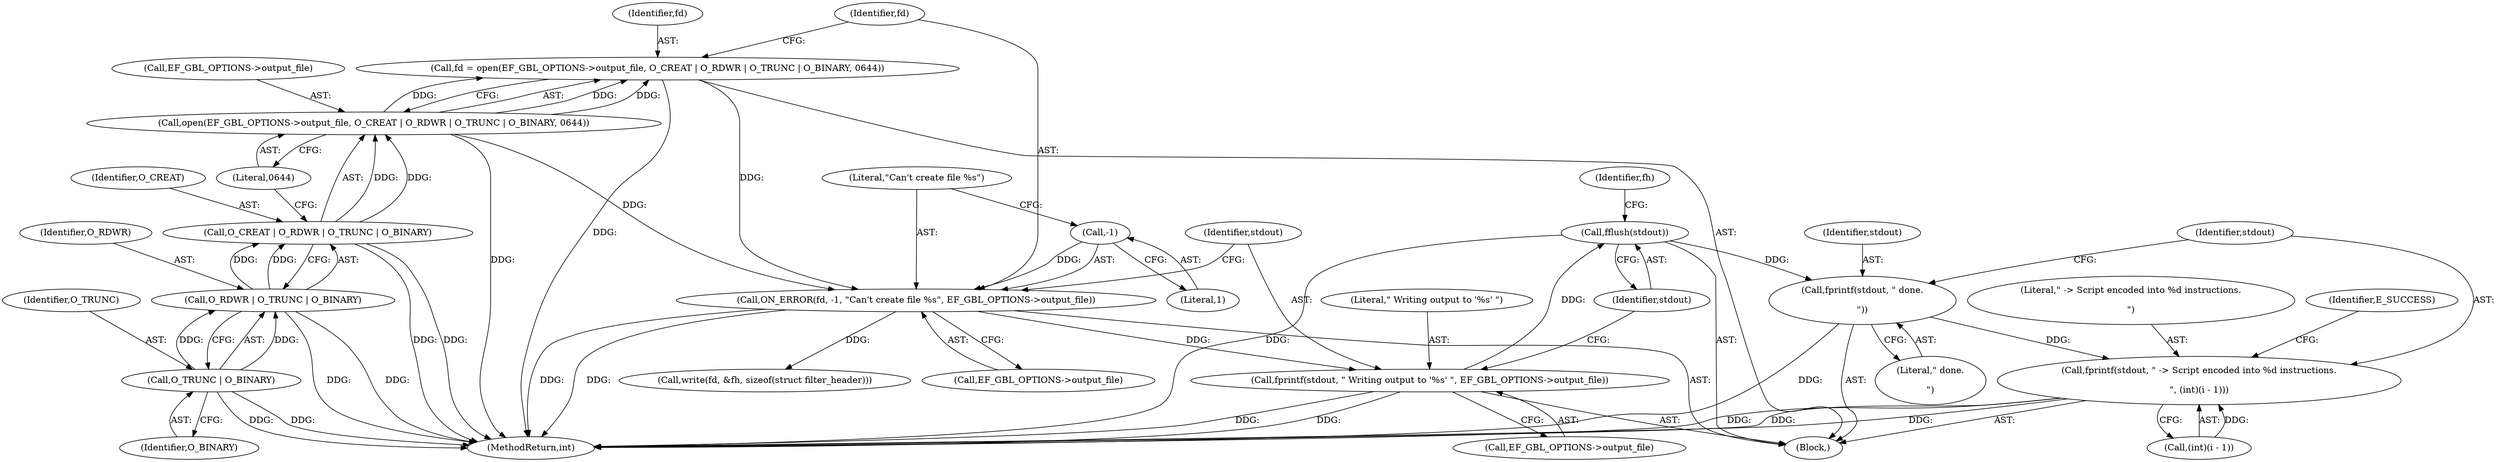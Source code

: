 digraph "0_ettercap_626dc56686f15f2dda13c48f78c2a666cb6d8506_1@API" {
"1000234" [label="(Call,fprintf(stdout, \" done.\n\n\"))"];
"1000163" [label="(Call,fflush(stdout))"];
"1000157" [label="(Call,fprintf(stdout, \" Writing output to \'%s\' \", EF_GBL_OPTIONS->output_file))"];
"1000149" [label="(Call,ON_ERROR(fd, -1, \"Can't create file %s\", EF_GBL_OPTIONS->output_file))"];
"1000135" [label="(Call,fd = open(EF_GBL_OPTIONS->output_file, O_CREAT | O_RDWR | O_TRUNC | O_BINARY, 0644))"];
"1000137" [label="(Call,open(EF_GBL_OPTIONS->output_file, O_CREAT | O_RDWR | O_TRUNC | O_BINARY, 0644))"];
"1000141" [label="(Call,O_CREAT | O_RDWR | O_TRUNC | O_BINARY)"];
"1000143" [label="(Call,O_RDWR | O_TRUNC | O_BINARY)"];
"1000145" [label="(Call,O_TRUNC | O_BINARY)"];
"1000151" [label="(Call,-1)"];
"1000237" [label="(Call,fprintf(stdout, \" -> Script encoded into %d instructions.\n\n\", (int)(i - 1)))"];
"1000238" [label="(Identifier,stdout)"];
"1000164" [label="(Identifier,stdout)"];
"1000138" [label="(Call,EF_GBL_OPTIONS->output_file)"];
"1000160" [label="(Call,EF_GBL_OPTIONS->output_file)"];
"1000159" [label="(Literal,\" Writing output to \'%s\' \")"];
"1000149" [label="(Call,ON_ERROR(fd, -1, \"Can't create file %s\", EF_GBL_OPTIONS->output_file))"];
"1000239" [label="(Literal,\" -> Script encoded into %d instructions.\n\n\")"];
"1000153" [label="(Literal,\"Can't create file %s\")"];
"1000141" [label="(Call,O_CREAT | O_RDWR | O_TRUNC | O_BINARY)"];
"1000234" [label="(Call,fprintf(stdout, \" done.\n\n\"))"];
"1000163" [label="(Call,fflush(stdout))"];
"1000193" [label="(Call,write(fd, &fh, sizeof(struct filter_header)))"];
"1000236" [label="(Literal,\" done.\n\n\")"];
"1000157" [label="(Call,fprintf(stdout, \" Writing output to \'%s\' \", EF_GBL_OPTIONS->output_file))"];
"1000146" [label="(Identifier,O_TRUNC)"];
"1000150" [label="(Identifier,fd)"];
"1000136" [label="(Identifier,fd)"];
"1000144" [label="(Identifier,O_RDWR)"];
"1000145" [label="(Call,O_TRUNC | O_BINARY)"];
"1000158" [label="(Identifier,stdout)"];
"1000152" [label="(Literal,1)"];
"1000246" [label="(Identifier,E_SUCCESS)"];
"1000154" [label="(Call,EF_GBL_OPTIONS->output_file)"];
"1000151" [label="(Call,-1)"];
"1000240" [label="(Call,(int)(i - 1))"];
"1000167" [label="(Identifier,fh)"];
"1000109" [label="(Block,)"];
"1000148" [label="(Literal,0644)"];
"1000147" [label="(Identifier,O_BINARY)"];
"1000142" [label="(Identifier,O_CREAT)"];
"1000237" [label="(Call,fprintf(stdout, \" -> Script encoded into %d instructions.\n\n\", (int)(i - 1)))"];
"1000143" [label="(Call,O_RDWR | O_TRUNC | O_BINARY)"];
"1000135" [label="(Call,fd = open(EF_GBL_OPTIONS->output_file, O_CREAT | O_RDWR | O_TRUNC | O_BINARY, 0644))"];
"1000247" [label="(MethodReturn,int)"];
"1000235" [label="(Identifier,stdout)"];
"1000137" [label="(Call,open(EF_GBL_OPTIONS->output_file, O_CREAT | O_RDWR | O_TRUNC | O_BINARY, 0644))"];
"1000234" -> "1000109"  [label="AST: "];
"1000234" -> "1000236"  [label="CFG: "];
"1000235" -> "1000234"  [label="AST: "];
"1000236" -> "1000234"  [label="AST: "];
"1000238" -> "1000234"  [label="CFG: "];
"1000234" -> "1000247"  [label="DDG: "];
"1000163" -> "1000234"  [label="DDG: "];
"1000234" -> "1000237"  [label="DDG: "];
"1000163" -> "1000109"  [label="AST: "];
"1000163" -> "1000164"  [label="CFG: "];
"1000164" -> "1000163"  [label="AST: "];
"1000167" -> "1000163"  [label="CFG: "];
"1000163" -> "1000247"  [label="DDG: "];
"1000157" -> "1000163"  [label="DDG: "];
"1000157" -> "1000109"  [label="AST: "];
"1000157" -> "1000160"  [label="CFG: "];
"1000158" -> "1000157"  [label="AST: "];
"1000159" -> "1000157"  [label="AST: "];
"1000160" -> "1000157"  [label="AST: "];
"1000164" -> "1000157"  [label="CFG: "];
"1000157" -> "1000247"  [label="DDG: "];
"1000157" -> "1000247"  [label="DDG: "];
"1000149" -> "1000157"  [label="DDG: "];
"1000149" -> "1000109"  [label="AST: "];
"1000149" -> "1000154"  [label="CFG: "];
"1000150" -> "1000149"  [label="AST: "];
"1000151" -> "1000149"  [label="AST: "];
"1000153" -> "1000149"  [label="AST: "];
"1000154" -> "1000149"  [label="AST: "];
"1000158" -> "1000149"  [label="CFG: "];
"1000149" -> "1000247"  [label="DDG: "];
"1000149" -> "1000247"  [label="DDG: "];
"1000135" -> "1000149"  [label="DDG: "];
"1000151" -> "1000149"  [label="DDG: "];
"1000137" -> "1000149"  [label="DDG: "];
"1000149" -> "1000193"  [label="DDG: "];
"1000135" -> "1000109"  [label="AST: "];
"1000135" -> "1000137"  [label="CFG: "];
"1000136" -> "1000135"  [label="AST: "];
"1000137" -> "1000135"  [label="AST: "];
"1000150" -> "1000135"  [label="CFG: "];
"1000135" -> "1000247"  [label="DDG: "];
"1000137" -> "1000135"  [label="DDG: "];
"1000137" -> "1000135"  [label="DDG: "];
"1000137" -> "1000135"  [label="DDG: "];
"1000137" -> "1000148"  [label="CFG: "];
"1000138" -> "1000137"  [label="AST: "];
"1000141" -> "1000137"  [label="AST: "];
"1000148" -> "1000137"  [label="AST: "];
"1000137" -> "1000247"  [label="DDG: "];
"1000141" -> "1000137"  [label="DDG: "];
"1000141" -> "1000137"  [label="DDG: "];
"1000141" -> "1000143"  [label="CFG: "];
"1000142" -> "1000141"  [label="AST: "];
"1000143" -> "1000141"  [label="AST: "];
"1000148" -> "1000141"  [label="CFG: "];
"1000141" -> "1000247"  [label="DDG: "];
"1000141" -> "1000247"  [label="DDG: "];
"1000143" -> "1000141"  [label="DDG: "];
"1000143" -> "1000141"  [label="DDG: "];
"1000143" -> "1000145"  [label="CFG: "];
"1000144" -> "1000143"  [label="AST: "];
"1000145" -> "1000143"  [label="AST: "];
"1000143" -> "1000247"  [label="DDG: "];
"1000143" -> "1000247"  [label="DDG: "];
"1000145" -> "1000143"  [label="DDG: "];
"1000145" -> "1000143"  [label="DDG: "];
"1000145" -> "1000147"  [label="CFG: "];
"1000146" -> "1000145"  [label="AST: "];
"1000147" -> "1000145"  [label="AST: "];
"1000145" -> "1000247"  [label="DDG: "];
"1000145" -> "1000247"  [label="DDG: "];
"1000151" -> "1000152"  [label="CFG: "];
"1000152" -> "1000151"  [label="AST: "];
"1000153" -> "1000151"  [label="CFG: "];
"1000237" -> "1000109"  [label="AST: "];
"1000237" -> "1000240"  [label="CFG: "];
"1000238" -> "1000237"  [label="AST: "];
"1000239" -> "1000237"  [label="AST: "];
"1000240" -> "1000237"  [label="AST: "];
"1000246" -> "1000237"  [label="CFG: "];
"1000237" -> "1000247"  [label="DDG: "];
"1000237" -> "1000247"  [label="DDG: "];
"1000237" -> "1000247"  [label="DDG: "];
"1000240" -> "1000237"  [label="DDG: "];
}
